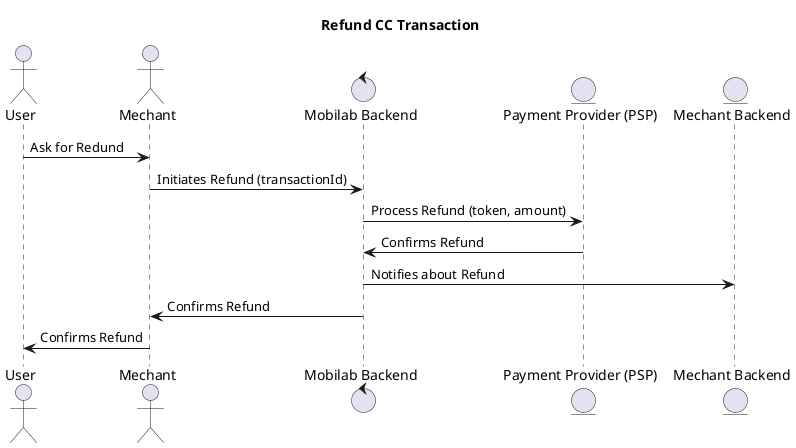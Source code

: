 @startuml

title "Refund CC Transaction"

actor "User" as User
actor "Mechant" as Mechant
control "Mobilab Backend" as MBE
entity "Payment Provider (PSP)" as PSP
entity "Mechant Backend" as MEC

User -> Mechant: Ask for Redund
Mechant -> MBE: Initiates Refund (transactionId)
MBE -> PSP: Process Refund (token, amount)
PSP -> MBE: Confirms Refund
MBE -> MEC: Notifies about Refund
MBE -> Mechant: Confirms Refund
Mechant -> User: Confirms Refund

@enduml